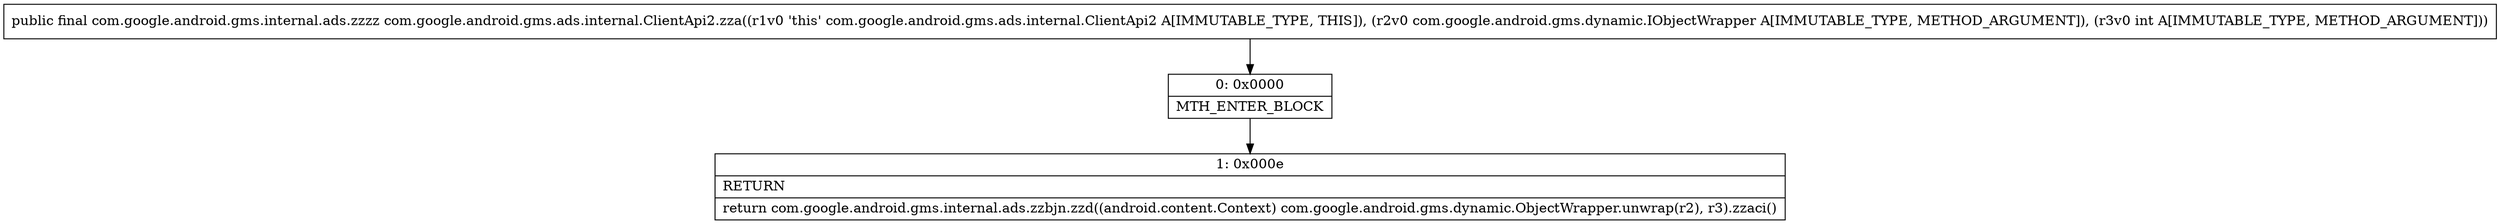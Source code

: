 digraph "CFG forcom.google.android.gms.ads.internal.ClientApi2.zza(Lcom\/google\/android\/gms\/dynamic\/IObjectWrapper;I)Lcom\/google\/android\/gms\/internal\/ads\/zzzz;" {
Node_0 [shape=record,label="{0\:\ 0x0000|MTH_ENTER_BLOCK\l}"];
Node_1 [shape=record,label="{1\:\ 0x000e|RETURN\l|return com.google.android.gms.internal.ads.zzbjn.zzd((android.content.Context) com.google.android.gms.dynamic.ObjectWrapper.unwrap(r2), r3).zzaci()\l}"];
MethodNode[shape=record,label="{public final com.google.android.gms.internal.ads.zzzz com.google.android.gms.ads.internal.ClientApi2.zza((r1v0 'this' com.google.android.gms.ads.internal.ClientApi2 A[IMMUTABLE_TYPE, THIS]), (r2v0 com.google.android.gms.dynamic.IObjectWrapper A[IMMUTABLE_TYPE, METHOD_ARGUMENT]), (r3v0 int A[IMMUTABLE_TYPE, METHOD_ARGUMENT])) }"];
MethodNode -> Node_0;
Node_0 -> Node_1;
}

